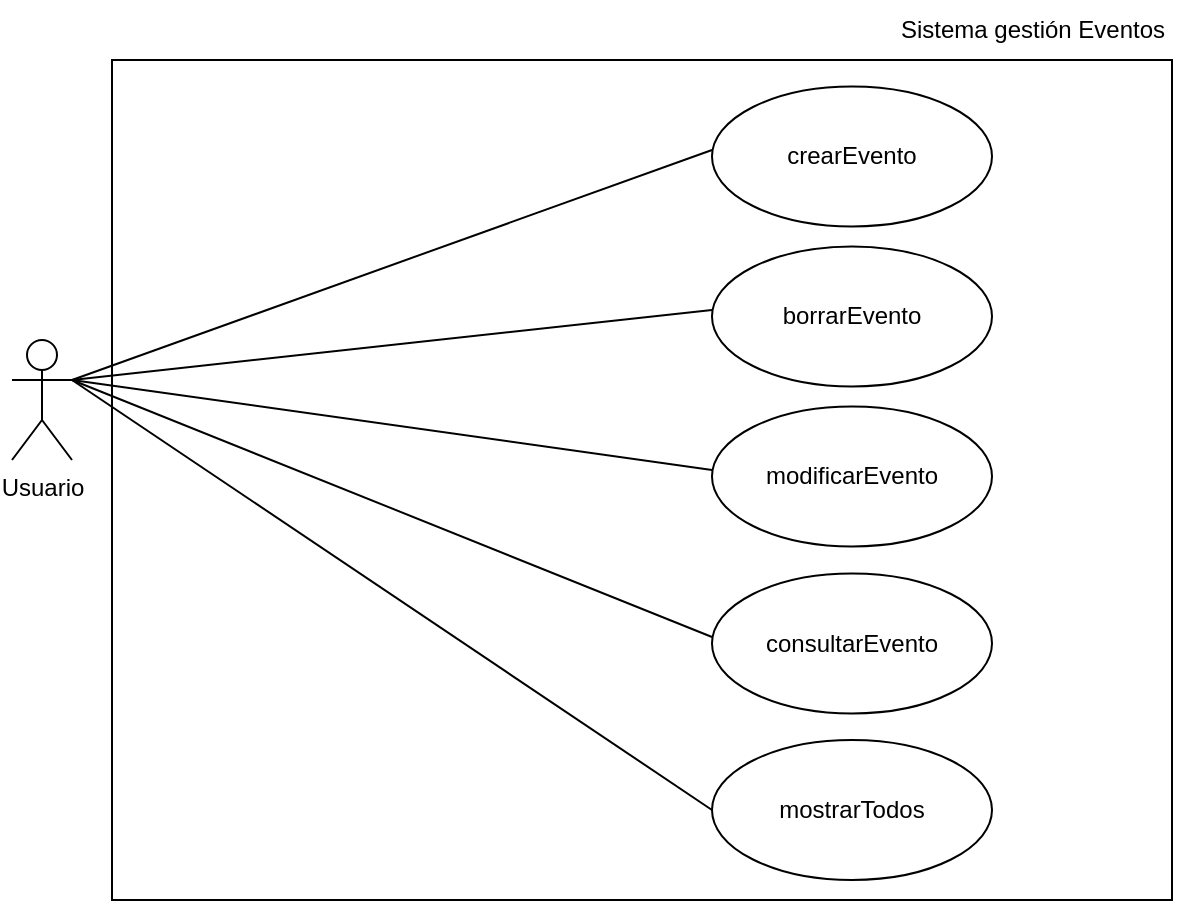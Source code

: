 <mxfile version="21.6.1" type="device">
  <diagram name="Página-1" id="N9YYP8NyPw-wyffmvfg2">
    <mxGraphModel dx="1311" dy="772" grid="1" gridSize="10" guides="1" tooltips="1" connect="1" arrows="1" fold="1" page="1" pageScale="1" pageWidth="1169" pageHeight="827" math="0" shadow="0">
      <root>
        <mxCell id="0" />
        <mxCell id="1" parent="0" />
        <mxCell id="8UM2XtwY1ceBS3rQwQKS-31" value="" style="whiteSpace=wrap;html=1;fillColor=none;" vertex="1" parent="1">
          <mxGeometry x="270" y="160" width="530" height="420" as="geometry" />
        </mxCell>
        <mxCell id="8UM2XtwY1ceBS3rQwQKS-1" value="Usuario" style="shape=umlActor;verticalLabelPosition=bottom;verticalAlign=top;html=1;outlineConnect=0;" vertex="1" parent="1">
          <mxGeometry x="220" y="300" width="30" height="60" as="geometry" />
        </mxCell>
        <mxCell id="8UM2XtwY1ceBS3rQwQKS-6" value="mostrarTodos" style="ellipse;whiteSpace=wrap;html=1;" vertex="1" parent="1">
          <mxGeometry x="570" y="500" width="140" height="70" as="geometry" />
        </mxCell>
        <mxCell id="8UM2XtwY1ceBS3rQwQKS-12" value="" style="endArrow=none;html=1;rounded=0;exitX=1;exitY=0.333;exitDx=0;exitDy=0;exitPerimeter=0;entryX=0;entryY=0.5;entryDx=0;entryDy=0;" edge="1" parent="1" source="8UM2XtwY1ceBS3rQwQKS-1">
          <mxGeometry width="50" height="50" relative="1" as="geometry">
            <mxPoint x="620" y="350" as="sourcePoint" />
            <mxPoint x="570.0" y="205" as="targetPoint" />
          </mxGeometry>
        </mxCell>
        <mxCell id="8UM2XtwY1ceBS3rQwQKS-13" value="" style="endArrow=none;html=1;rounded=0;exitX=1;exitY=0.333;exitDx=0;exitDy=0;exitPerimeter=0;entryX=0;entryY=0.5;entryDx=0;entryDy=0;" edge="1" parent="1" source="8UM2XtwY1ceBS3rQwQKS-1">
          <mxGeometry width="50" height="50" relative="1" as="geometry">
            <mxPoint x="260" y="330" as="sourcePoint" />
            <mxPoint x="570.0" y="285" as="targetPoint" />
          </mxGeometry>
        </mxCell>
        <mxCell id="8UM2XtwY1ceBS3rQwQKS-14" value="" style="endArrow=none;html=1;rounded=0;exitX=1;exitY=0.333;exitDx=0;exitDy=0;exitPerimeter=0;entryX=0;entryY=0.5;entryDx=0;entryDy=0;" edge="1" parent="1" source="8UM2XtwY1ceBS3rQwQKS-1">
          <mxGeometry width="50" height="50" relative="1" as="geometry">
            <mxPoint x="260" y="330" as="sourcePoint" />
            <mxPoint x="570.0" y="365" as="targetPoint" />
          </mxGeometry>
        </mxCell>
        <mxCell id="8UM2XtwY1ceBS3rQwQKS-15" value="" style="endArrow=none;html=1;rounded=0;exitX=1;exitY=0.333;exitDx=0;exitDy=0;exitPerimeter=0;entryX=0;entryY=0.5;entryDx=0;entryDy=0;" edge="1" parent="1" source="8UM2XtwY1ceBS3rQwQKS-1">
          <mxGeometry width="50" height="50" relative="1" as="geometry">
            <mxPoint x="260" y="330" as="sourcePoint" />
            <mxPoint x="570.0" y="448.5" as="targetPoint" />
          </mxGeometry>
        </mxCell>
        <mxCell id="8UM2XtwY1ceBS3rQwQKS-16" value="" style="endArrow=none;html=1;rounded=0;exitX=1;exitY=0.333;exitDx=0;exitDy=0;exitPerimeter=0;entryX=0;entryY=0.5;entryDx=0;entryDy=0;" edge="1" parent="1" source="8UM2XtwY1ceBS3rQwQKS-1" target="8UM2XtwY1ceBS3rQwQKS-6">
          <mxGeometry width="50" height="50" relative="1" as="geometry">
            <mxPoint x="260" y="330" as="sourcePoint" />
            <mxPoint x="580" y="459" as="targetPoint" />
          </mxGeometry>
        </mxCell>
        <mxCell id="8UM2XtwY1ceBS3rQwQKS-21" value="Sistema gestión Eventos" style="text;html=1;align=center;verticalAlign=middle;resizable=0;points=[];autosize=1;strokeColor=none;fillColor=none;" vertex="1" parent="1">
          <mxGeometry x="650" y="130" width="160" height="30" as="geometry" />
        </mxCell>
        <mxCell id="8UM2XtwY1ceBS3rQwQKS-22" value="crearEvento" style="ellipse;whiteSpace=wrap;html=1;" vertex="1" parent="1">
          <mxGeometry x="570" y="173.25" width="140" height="70" as="geometry" />
        </mxCell>
        <mxCell id="8UM2XtwY1ceBS3rQwQKS-23" value="borrarEvento" style="ellipse;whiteSpace=wrap;html=1;" vertex="1" parent="1">
          <mxGeometry x="570" y="253.25" width="140" height="70" as="geometry" />
        </mxCell>
        <mxCell id="8UM2XtwY1ceBS3rQwQKS-24" value="modificarEvento" style="ellipse;whiteSpace=wrap;html=1;" vertex="1" parent="1">
          <mxGeometry x="570" y="333.25" width="140" height="70" as="geometry" />
        </mxCell>
        <mxCell id="8UM2XtwY1ceBS3rQwQKS-25" value="consultarEvento" style="ellipse;whiteSpace=wrap;html=1;" vertex="1" parent="1">
          <mxGeometry x="570" y="416.75" width="140" height="70" as="geometry" />
        </mxCell>
      </root>
    </mxGraphModel>
  </diagram>
</mxfile>

